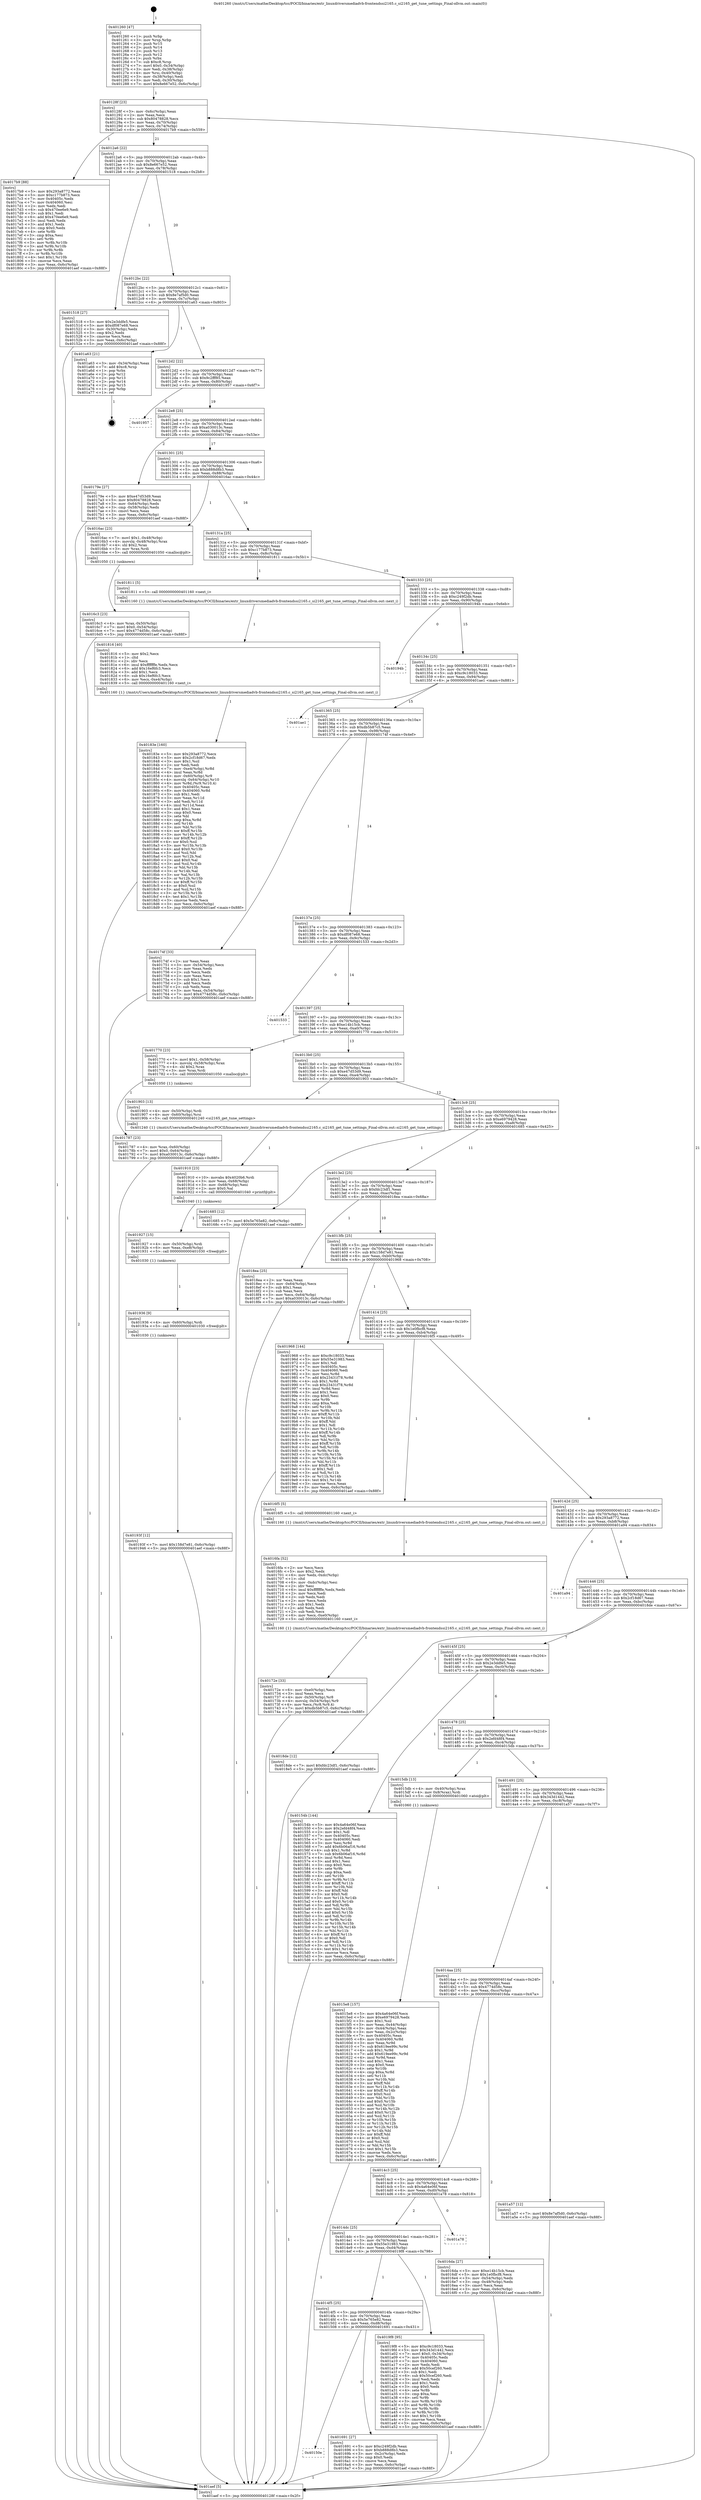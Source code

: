 digraph "0x401260" {
  label = "0x401260 (/mnt/c/Users/mathe/Desktop/tcc/POCII/binaries/extr_linuxdriversmediadvb-frontendssi2165.c_si2165_get_tune_settings_Final-ollvm.out::main(0))"
  labelloc = "t"
  node[shape=record]

  Entry [label="",width=0.3,height=0.3,shape=circle,fillcolor=black,style=filled]
  "0x40128f" [label="{
     0x40128f [23]\l
     | [instrs]\l
     &nbsp;&nbsp;0x40128f \<+3\>: mov -0x6c(%rbp),%eax\l
     &nbsp;&nbsp;0x401292 \<+2\>: mov %eax,%ecx\l
     &nbsp;&nbsp;0x401294 \<+6\>: sub $0x80478828,%ecx\l
     &nbsp;&nbsp;0x40129a \<+3\>: mov %eax,-0x70(%rbp)\l
     &nbsp;&nbsp;0x40129d \<+3\>: mov %ecx,-0x74(%rbp)\l
     &nbsp;&nbsp;0x4012a0 \<+6\>: je 00000000004017b9 \<main+0x559\>\l
  }"]
  "0x4017b9" [label="{
     0x4017b9 [88]\l
     | [instrs]\l
     &nbsp;&nbsp;0x4017b9 \<+5\>: mov $0x293a8772,%eax\l
     &nbsp;&nbsp;0x4017be \<+5\>: mov $0xc177b873,%ecx\l
     &nbsp;&nbsp;0x4017c3 \<+7\>: mov 0x40405c,%edx\l
     &nbsp;&nbsp;0x4017ca \<+7\>: mov 0x404060,%esi\l
     &nbsp;&nbsp;0x4017d1 \<+2\>: mov %edx,%edi\l
     &nbsp;&nbsp;0x4017d3 \<+6\>: sub $0x470ee6e9,%edi\l
     &nbsp;&nbsp;0x4017d9 \<+3\>: sub $0x1,%edi\l
     &nbsp;&nbsp;0x4017dc \<+6\>: add $0x470ee6e9,%edi\l
     &nbsp;&nbsp;0x4017e2 \<+3\>: imul %edi,%edx\l
     &nbsp;&nbsp;0x4017e5 \<+3\>: and $0x1,%edx\l
     &nbsp;&nbsp;0x4017e8 \<+3\>: cmp $0x0,%edx\l
     &nbsp;&nbsp;0x4017eb \<+4\>: sete %r8b\l
     &nbsp;&nbsp;0x4017ef \<+3\>: cmp $0xa,%esi\l
     &nbsp;&nbsp;0x4017f2 \<+4\>: setl %r9b\l
     &nbsp;&nbsp;0x4017f6 \<+3\>: mov %r8b,%r10b\l
     &nbsp;&nbsp;0x4017f9 \<+3\>: and %r9b,%r10b\l
     &nbsp;&nbsp;0x4017fc \<+3\>: xor %r9b,%r8b\l
     &nbsp;&nbsp;0x4017ff \<+3\>: or %r8b,%r10b\l
     &nbsp;&nbsp;0x401802 \<+4\>: test $0x1,%r10b\l
     &nbsp;&nbsp;0x401806 \<+3\>: cmovne %ecx,%eax\l
     &nbsp;&nbsp;0x401809 \<+3\>: mov %eax,-0x6c(%rbp)\l
     &nbsp;&nbsp;0x40180c \<+5\>: jmp 0000000000401aef \<main+0x88f\>\l
  }"]
  "0x4012a6" [label="{
     0x4012a6 [22]\l
     | [instrs]\l
     &nbsp;&nbsp;0x4012a6 \<+5\>: jmp 00000000004012ab \<main+0x4b\>\l
     &nbsp;&nbsp;0x4012ab \<+3\>: mov -0x70(%rbp),%eax\l
     &nbsp;&nbsp;0x4012ae \<+5\>: sub $0x8e667e52,%eax\l
     &nbsp;&nbsp;0x4012b3 \<+3\>: mov %eax,-0x78(%rbp)\l
     &nbsp;&nbsp;0x4012b6 \<+6\>: je 0000000000401518 \<main+0x2b8\>\l
  }"]
  Exit [label="",width=0.3,height=0.3,shape=circle,fillcolor=black,style=filled,peripheries=2]
  "0x401518" [label="{
     0x401518 [27]\l
     | [instrs]\l
     &nbsp;&nbsp;0x401518 \<+5\>: mov $0x2e3ddfe5,%eax\l
     &nbsp;&nbsp;0x40151d \<+5\>: mov $0xdf087e68,%ecx\l
     &nbsp;&nbsp;0x401522 \<+3\>: mov -0x30(%rbp),%edx\l
     &nbsp;&nbsp;0x401525 \<+3\>: cmp $0x2,%edx\l
     &nbsp;&nbsp;0x401528 \<+3\>: cmovne %ecx,%eax\l
     &nbsp;&nbsp;0x40152b \<+3\>: mov %eax,-0x6c(%rbp)\l
     &nbsp;&nbsp;0x40152e \<+5\>: jmp 0000000000401aef \<main+0x88f\>\l
  }"]
  "0x4012bc" [label="{
     0x4012bc [22]\l
     | [instrs]\l
     &nbsp;&nbsp;0x4012bc \<+5\>: jmp 00000000004012c1 \<main+0x61\>\l
     &nbsp;&nbsp;0x4012c1 \<+3\>: mov -0x70(%rbp),%eax\l
     &nbsp;&nbsp;0x4012c4 \<+5\>: sub $0x8e7af5d0,%eax\l
     &nbsp;&nbsp;0x4012c9 \<+3\>: mov %eax,-0x7c(%rbp)\l
     &nbsp;&nbsp;0x4012cc \<+6\>: je 0000000000401a63 \<main+0x803\>\l
  }"]
  "0x401aef" [label="{
     0x401aef [5]\l
     | [instrs]\l
     &nbsp;&nbsp;0x401aef \<+5\>: jmp 000000000040128f \<main+0x2f\>\l
  }"]
  "0x401260" [label="{
     0x401260 [47]\l
     | [instrs]\l
     &nbsp;&nbsp;0x401260 \<+1\>: push %rbp\l
     &nbsp;&nbsp;0x401261 \<+3\>: mov %rsp,%rbp\l
     &nbsp;&nbsp;0x401264 \<+2\>: push %r15\l
     &nbsp;&nbsp;0x401266 \<+2\>: push %r14\l
     &nbsp;&nbsp;0x401268 \<+2\>: push %r13\l
     &nbsp;&nbsp;0x40126a \<+2\>: push %r12\l
     &nbsp;&nbsp;0x40126c \<+1\>: push %rbx\l
     &nbsp;&nbsp;0x40126d \<+7\>: sub $0xc8,%rsp\l
     &nbsp;&nbsp;0x401274 \<+7\>: movl $0x0,-0x34(%rbp)\l
     &nbsp;&nbsp;0x40127b \<+3\>: mov %edi,-0x38(%rbp)\l
     &nbsp;&nbsp;0x40127e \<+4\>: mov %rsi,-0x40(%rbp)\l
     &nbsp;&nbsp;0x401282 \<+3\>: mov -0x38(%rbp),%edi\l
     &nbsp;&nbsp;0x401285 \<+3\>: mov %edi,-0x30(%rbp)\l
     &nbsp;&nbsp;0x401288 \<+7\>: movl $0x8e667e52,-0x6c(%rbp)\l
  }"]
  "0x40193f" [label="{
     0x40193f [12]\l
     | [instrs]\l
     &nbsp;&nbsp;0x40193f \<+7\>: movl $0x158d7e81,-0x6c(%rbp)\l
     &nbsp;&nbsp;0x401946 \<+5\>: jmp 0000000000401aef \<main+0x88f\>\l
  }"]
  "0x401a63" [label="{
     0x401a63 [21]\l
     | [instrs]\l
     &nbsp;&nbsp;0x401a63 \<+3\>: mov -0x34(%rbp),%eax\l
     &nbsp;&nbsp;0x401a66 \<+7\>: add $0xc8,%rsp\l
     &nbsp;&nbsp;0x401a6d \<+1\>: pop %rbx\l
     &nbsp;&nbsp;0x401a6e \<+2\>: pop %r12\l
     &nbsp;&nbsp;0x401a70 \<+2\>: pop %r13\l
     &nbsp;&nbsp;0x401a72 \<+2\>: pop %r14\l
     &nbsp;&nbsp;0x401a74 \<+2\>: pop %r15\l
     &nbsp;&nbsp;0x401a76 \<+1\>: pop %rbp\l
     &nbsp;&nbsp;0x401a77 \<+1\>: ret\l
  }"]
  "0x4012d2" [label="{
     0x4012d2 [22]\l
     | [instrs]\l
     &nbsp;&nbsp;0x4012d2 \<+5\>: jmp 00000000004012d7 \<main+0x77\>\l
     &nbsp;&nbsp;0x4012d7 \<+3\>: mov -0x70(%rbp),%eax\l
     &nbsp;&nbsp;0x4012da \<+5\>: sub $0x9c2fff85,%eax\l
     &nbsp;&nbsp;0x4012df \<+3\>: mov %eax,-0x80(%rbp)\l
     &nbsp;&nbsp;0x4012e2 \<+6\>: je 0000000000401957 \<main+0x6f7\>\l
  }"]
  "0x401936" [label="{
     0x401936 [9]\l
     | [instrs]\l
     &nbsp;&nbsp;0x401936 \<+4\>: mov -0x60(%rbp),%rdi\l
     &nbsp;&nbsp;0x40193a \<+5\>: call 0000000000401030 \<free@plt\>\l
     | [calls]\l
     &nbsp;&nbsp;0x401030 \{1\} (unknown)\l
  }"]
  "0x401957" [label="{
     0x401957\l
  }", style=dashed]
  "0x4012e8" [label="{
     0x4012e8 [25]\l
     | [instrs]\l
     &nbsp;&nbsp;0x4012e8 \<+5\>: jmp 00000000004012ed \<main+0x8d\>\l
     &nbsp;&nbsp;0x4012ed \<+3\>: mov -0x70(%rbp),%eax\l
     &nbsp;&nbsp;0x4012f0 \<+5\>: sub $0xa030013c,%eax\l
     &nbsp;&nbsp;0x4012f5 \<+6\>: mov %eax,-0x84(%rbp)\l
     &nbsp;&nbsp;0x4012fb \<+6\>: je 000000000040179e \<main+0x53e\>\l
  }"]
  "0x401927" [label="{
     0x401927 [15]\l
     | [instrs]\l
     &nbsp;&nbsp;0x401927 \<+4\>: mov -0x50(%rbp),%rdi\l
     &nbsp;&nbsp;0x40192b \<+6\>: mov %eax,-0xe8(%rbp)\l
     &nbsp;&nbsp;0x401931 \<+5\>: call 0000000000401030 \<free@plt\>\l
     | [calls]\l
     &nbsp;&nbsp;0x401030 \{1\} (unknown)\l
  }"]
  "0x40179e" [label="{
     0x40179e [27]\l
     | [instrs]\l
     &nbsp;&nbsp;0x40179e \<+5\>: mov $0xe47d53d9,%eax\l
     &nbsp;&nbsp;0x4017a3 \<+5\>: mov $0x80478828,%ecx\l
     &nbsp;&nbsp;0x4017a8 \<+3\>: mov -0x64(%rbp),%edx\l
     &nbsp;&nbsp;0x4017ab \<+3\>: cmp -0x58(%rbp),%edx\l
     &nbsp;&nbsp;0x4017ae \<+3\>: cmovl %ecx,%eax\l
     &nbsp;&nbsp;0x4017b1 \<+3\>: mov %eax,-0x6c(%rbp)\l
     &nbsp;&nbsp;0x4017b4 \<+5\>: jmp 0000000000401aef \<main+0x88f\>\l
  }"]
  "0x401301" [label="{
     0x401301 [25]\l
     | [instrs]\l
     &nbsp;&nbsp;0x401301 \<+5\>: jmp 0000000000401306 \<main+0xa6\>\l
     &nbsp;&nbsp;0x401306 \<+3\>: mov -0x70(%rbp),%eax\l
     &nbsp;&nbsp;0x401309 \<+5\>: sub $0xb888d8b3,%eax\l
     &nbsp;&nbsp;0x40130e \<+6\>: mov %eax,-0x88(%rbp)\l
     &nbsp;&nbsp;0x401314 \<+6\>: je 00000000004016ac \<main+0x44c\>\l
  }"]
  "0x401910" [label="{
     0x401910 [23]\l
     | [instrs]\l
     &nbsp;&nbsp;0x401910 \<+10\>: movabs $0x4020b6,%rdi\l
     &nbsp;&nbsp;0x40191a \<+3\>: mov %eax,-0x68(%rbp)\l
     &nbsp;&nbsp;0x40191d \<+3\>: mov -0x68(%rbp),%esi\l
     &nbsp;&nbsp;0x401920 \<+2\>: mov $0x0,%al\l
     &nbsp;&nbsp;0x401922 \<+5\>: call 0000000000401040 \<printf@plt\>\l
     | [calls]\l
     &nbsp;&nbsp;0x401040 \{1\} (unknown)\l
  }"]
  "0x4016ac" [label="{
     0x4016ac [23]\l
     | [instrs]\l
     &nbsp;&nbsp;0x4016ac \<+7\>: movl $0x1,-0x48(%rbp)\l
     &nbsp;&nbsp;0x4016b3 \<+4\>: movslq -0x48(%rbp),%rax\l
     &nbsp;&nbsp;0x4016b7 \<+4\>: shl $0x2,%rax\l
     &nbsp;&nbsp;0x4016bb \<+3\>: mov %rax,%rdi\l
     &nbsp;&nbsp;0x4016be \<+5\>: call 0000000000401050 \<malloc@plt\>\l
     | [calls]\l
     &nbsp;&nbsp;0x401050 \{1\} (unknown)\l
  }"]
  "0x40131a" [label="{
     0x40131a [25]\l
     | [instrs]\l
     &nbsp;&nbsp;0x40131a \<+5\>: jmp 000000000040131f \<main+0xbf\>\l
     &nbsp;&nbsp;0x40131f \<+3\>: mov -0x70(%rbp),%eax\l
     &nbsp;&nbsp;0x401322 \<+5\>: sub $0xc177b873,%eax\l
     &nbsp;&nbsp;0x401327 \<+6\>: mov %eax,-0x8c(%rbp)\l
     &nbsp;&nbsp;0x40132d \<+6\>: je 0000000000401811 \<main+0x5b1\>\l
  }"]
  "0x40183e" [label="{
     0x40183e [160]\l
     | [instrs]\l
     &nbsp;&nbsp;0x40183e \<+5\>: mov $0x293a8772,%ecx\l
     &nbsp;&nbsp;0x401843 \<+5\>: mov $0x2cf18d67,%edx\l
     &nbsp;&nbsp;0x401848 \<+3\>: mov $0x1,%sil\l
     &nbsp;&nbsp;0x40184b \<+2\>: xor %edi,%edi\l
     &nbsp;&nbsp;0x40184d \<+7\>: mov -0xe4(%rbp),%r8d\l
     &nbsp;&nbsp;0x401854 \<+4\>: imul %eax,%r8d\l
     &nbsp;&nbsp;0x401858 \<+4\>: mov -0x60(%rbp),%r9\l
     &nbsp;&nbsp;0x40185c \<+4\>: movslq -0x64(%rbp),%r10\l
     &nbsp;&nbsp;0x401860 \<+4\>: mov %r8d,(%r9,%r10,4)\l
     &nbsp;&nbsp;0x401864 \<+7\>: mov 0x40405c,%eax\l
     &nbsp;&nbsp;0x40186b \<+8\>: mov 0x404060,%r8d\l
     &nbsp;&nbsp;0x401873 \<+3\>: sub $0x1,%edi\l
     &nbsp;&nbsp;0x401876 \<+3\>: mov %eax,%r11d\l
     &nbsp;&nbsp;0x401879 \<+3\>: add %edi,%r11d\l
     &nbsp;&nbsp;0x40187c \<+4\>: imul %r11d,%eax\l
     &nbsp;&nbsp;0x401880 \<+3\>: and $0x1,%eax\l
     &nbsp;&nbsp;0x401883 \<+3\>: cmp $0x0,%eax\l
     &nbsp;&nbsp;0x401886 \<+3\>: sete %bl\l
     &nbsp;&nbsp;0x401889 \<+4\>: cmp $0xa,%r8d\l
     &nbsp;&nbsp;0x40188d \<+4\>: setl %r14b\l
     &nbsp;&nbsp;0x401891 \<+3\>: mov %bl,%r15b\l
     &nbsp;&nbsp;0x401894 \<+4\>: xor $0xff,%r15b\l
     &nbsp;&nbsp;0x401898 \<+3\>: mov %r14b,%r12b\l
     &nbsp;&nbsp;0x40189b \<+4\>: xor $0xff,%r12b\l
     &nbsp;&nbsp;0x40189f \<+4\>: xor $0x0,%sil\l
     &nbsp;&nbsp;0x4018a3 \<+3\>: mov %r15b,%r13b\l
     &nbsp;&nbsp;0x4018a6 \<+4\>: and $0x0,%r13b\l
     &nbsp;&nbsp;0x4018aa \<+3\>: and %sil,%bl\l
     &nbsp;&nbsp;0x4018ad \<+3\>: mov %r12b,%al\l
     &nbsp;&nbsp;0x4018b0 \<+2\>: and $0x0,%al\l
     &nbsp;&nbsp;0x4018b2 \<+3\>: and %sil,%r14b\l
     &nbsp;&nbsp;0x4018b5 \<+3\>: or %bl,%r13b\l
     &nbsp;&nbsp;0x4018b8 \<+3\>: or %r14b,%al\l
     &nbsp;&nbsp;0x4018bb \<+3\>: xor %al,%r13b\l
     &nbsp;&nbsp;0x4018be \<+3\>: or %r12b,%r15b\l
     &nbsp;&nbsp;0x4018c1 \<+4\>: xor $0xff,%r15b\l
     &nbsp;&nbsp;0x4018c5 \<+4\>: or $0x0,%sil\l
     &nbsp;&nbsp;0x4018c9 \<+3\>: and %sil,%r15b\l
     &nbsp;&nbsp;0x4018cc \<+3\>: or %r15b,%r13b\l
     &nbsp;&nbsp;0x4018cf \<+4\>: test $0x1,%r13b\l
     &nbsp;&nbsp;0x4018d3 \<+3\>: cmovne %edx,%ecx\l
     &nbsp;&nbsp;0x4018d6 \<+3\>: mov %ecx,-0x6c(%rbp)\l
     &nbsp;&nbsp;0x4018d9 \<+5\>: jmp 0000000000401aef \<main+0x88f\>\l
  }"]
  "0x401811" [label="{
     0x401811 [5]\l
     | [instrs]\l
     &nbsp;&nbsp;0x401811 \<+5\>: call 0000000000401160 \<next_i\>\l
     | [calls]\l
     &nbsp;&nbsp;0x401160 \{1\} (/mnt/c/Users/mathe/Desktop/tcc/POCII/binaries/extr_linuxdriversmediadvb-frontendssi2165.c_si2165_get_tune_settings_Final-ollvm.out::next_i)\l
  }"]
  "0x401333" [label="{
     0x401333 [25]\l
     | [instrs]\l
     &nbsp;&nbsp;0x401333 \<+5\>: jmp 0000000000401338 \<main+0xd8\>\l
     &nbsp;&nbsp;0x401338 \<+3\>: mov -0x70(%rbp),%eax\l
     &nbsp;&nbsp;0x40133b \<+5\>: sub $0xc249f2db,%eax\l
     &nbsp;&nbsp;0x401340 \<+6\>: mov %eax,-0x90(%rbp)\l
     &nbsp;&nbsp;0x401346 \<+6\>: je 000000000040194b \<main+0x6eb\>\l
  }"]
  "0x401816" [label="{
     0x401816 [40]\l
     | [instrs]\l
     &nbsp;&nbsp;0x401816 \<+5\>: mov $0x2,%ecx\l
     &nbsp;&nbsp;0x40181b \<+1\>: cltd\l
     &nbsp;&nbsp;0x40181c \<+2\>: idiv %ecx\l
     &nbsp;&nbsp;0x40181e \<+6\>: imul $0xfffffffe,%edx,%ecx\l
     &nbsp;&nbsp;0x401824 \<+6\>: add $0x16ef6fc3,%ecx\l
     &nbsp;&nbsp;0x40182a \<+3\>: add $0x1,%ecx\l
     &nbsp;&nbsp;0x40182d \<+6\>: sub $0x16ef6fc3,%ecx\l
     &nbsp;&nbsp;0x401833 \<+6\>: mov %ecx,-0xe4(%rbp)\l
     &nbsp;&nbsp;0x401839 \<+5\>: call 0000000000401160 \<next_i\>\l
     | [calls]\l
     &nbsp;&nbsp;0x401160 \{1\} (/mnt/c/Users/mathe/Desktop/tcc/POCII/binaries/extr_linuxdriversmediadvb-frontendssi2165.c_si2165_get_tune_settings_Final-ollvm.out::next_i)\l
  }"]
  "0x40194b" [label="{
     0x40194b\l
  }", style=dashed]
  "0x40134c" [label="{
     0x40134c [25]\l
     | [instrs]\l
     &nbsp;&nbsp;0x40134c \<+5\>: jmp 0000000000401351 \<main+0xf1\>\l
     &nbsp;&nbsp;0x401351 \<+3\>: mov -0x70(%rbp),%eax\l
     &nbsp;&nbsp;0x401354 \<+5\>: sub $0xc9c18033,%eax\l
     &nbsp;&nbsp;0x401359 \<+6\>: mov %eax,-0x94(%rbp)\l
     &nbsp;&nbsp;0x40135f \<+6\>: je 0000000000401ae1 \<main+0x881\>\l
  }"]
  "0x401787" [label="{
     0x401787 [23]\l
     | [instrs]\l
     &nbsp;&nbsp;0x401787 \<+4\>: mov %rax,-0x60(%rbp)\l
     &nbsp;&nbsp;0x40178b \<+7\>: movl $0x0,-0x64(%rbp)\l
     &nbsp;&nbsp;0x401792 \<+7\>: movl $0xa030013c,-0x6c(%rbp)\l
     &nbsp;&nbsp;0x401799 \<+5\>: jmp 0000000000401aef \<main+0x88f\>\l
  }"]
  "0x401ae1" [label="{
     0x401ae1\l
  }", style=dashed]
  "0x401365" [label="{
     0x401365 [25]\l
     | [instrs]\l
     &nbsp;&nbsp;0x401365 \<+5\>: jmp 000000000040136a \<main+0x10a\>\l
     &nbsp;&nbsp;0x40136a \<+3\>: mov -0x70(%rbp),%eax\l
     &nbsp;&nbsp;0x40136d \<+5\>: sub $0xdb5b87c5,%eax\l
     &nbsp;&nbsp;0x401372 \<+6\>: mov %eax,-0x98(%rbp)\l
     &nbsp;&nbsp;0x401378 \<+6\>: je 000000000040174f \<main+0x4ef\>\l
  }"]
  "0x40172e" [label="{
     0x40172e [33]\l
     | [instrs]\l
     &nbsp;&nbsp;0x40172e \<+6\>: mov -0xe0(%rbp),%ecx\l
     &nbsp;&nbsp;0x401734 \<+3\>: imul %eax,%ecx\l
     &nbsp;&nbsp;0x401737 \<+4\>: mov -0x50(%rbp),%r8\l
     &nbsp;&nbsp;0x40173b \<+4\>: movslq -0x54(%rbp),%r9\l
     &nbsp;&nbsp;0x40173f \<+4\>: mov %ecx,(%r8,%r9,4)\l
     &nbsp;&nbsp;0x401743 \<+7\>: movl $0xdb5b87c5,-0x6c(%rbp)\l
     &nbsp;&nbsp;0x40174a \<+5\>: jmp 0000000000401aef \<main+0x88f\>\l
  }"]
  "0x40174f" [label="{
     0x40174f [33]\l
     | [instrs]\l
     &nbsp;&nbsp;0x40174f \<+2\>: xor %eax,%eax\l
     &nbsp;&nbsp;0x401751 \<+3\>: mov -0x54(%rbp),%ecx\l
     &nbsp;&nbsp;0x401754 \<+2\>: mov %eax,%edx\l
     &nbsp;&nbsp;0x401756 \<+2\>: sub %ecx,%edx\l
     &nbsp;&nbsp;0x401758 \<+2\>: mov %eax,%ecx\l
     &nbsp;&nbsp;0x40175a \<+3\>: sub $0x1,%ecx\l
     &nbsp;&nbsp;0x40175d \<+2\>: add %ecx,%edx\l
     &nbsp;&nbsp;0x40175f \<+2\>: sub %edx,%eax\l
     &nbsp;&nbsp;0x401761 \<+3\>: mov %eax,-0x54(%rbp)\l
     &nbsp;&nbsp;0x401764 \<+7\>: movl $0x4774d58c,-0x6c(%rbp)\l
     &nbsp;&nbsp;0x40176b \<+5\>: jmp 0000000000401aef \<main+0x88f\>\l
  }"]
  "0x40137e" [label="{
     0x40137e [25]\l
     | [instrs]\l
     &nbsp;&nbsp;0x40137e \<+5\>: jmp 0000000000401383 \<main+0x123\>\l
     &nbsp;&nbsp;0x401383 \<+3\>: mov -0x70(%rbp),%eax\l
     &nbsp;&nbsp;0x401386 \<+5\>: sub $0xdf087e68,%eax\l
     &nbsp;&nbsp;0x40138b \<+6\>: mov %eax,-0x9c(%rbp)\l
     &nbsp;&nbsp;0x401391 \<+6\>: je 0000000000401533 \<main+0x2d3\>\l
  }"]
  "0x4016fa" [label="{
     0x4016fa [52]\l
     | [instrs]\l
     &nbsp;&nbsp;0x4016fa \<+2\>: xor %ecx,%ecx\l
     &nbsp;&nbsp;0x4016fc \<+5\>: mov $0x2,%edx\l
     &nbsp;&nbsp;0x401701 \<+6\>: mov %edx,-0xdc(%rbp)\l
     &nbsp;&nbsp;0x401707 \<+1\>: cltd\l
     &nbsp;&nbsp;0x401708 \<+6\>: mov -0xdc(%rbp),%esi\l
     &nbsp;&nbsp;0x40170e \<+2\>: idiv %esi\l
     &nbsp;&nbsp;0x401710 \<+6\>: imul $0xfffffffe,%edx,%edx\l
     &nbsp;&nbsp;0x401716 \<+2\>: mov %ecx,%edi\l
     &nbsp;&nbsp;0x401718 \<+2\>: sub %edx,%edi\l
     &nbsp;&nbsp;0x40171a \<+2\>: mov %ecx,%edx\l
     &nbsp;&nbsp;0x40171c \<+3\>: sub $0x1,%edx\l
     &nbsp;&nbsp;0x40171f \<+2\>: add %edx,%edi\l
     &nbsp;&nbsp;0x401721 \<+2\>: sub %edi,%ecx\l
     &nbsp;&nbsp;0x401723 \<+6\>: mov %ecx,-0xe0(%rbp)\l
     &nbsp;&nbsp;0x401729 \<+5\>: call 0000000000401160 \<next_i\>\l
     | [calls]\l
     &nbsp;&nbsp;0x401160 \{1\} (/mnt/c/Users/mathe/Desktop/tcc/POCII/binaries/extr_linuxdriversmediadvb-frontendssi2165.c_si2165_get_tune_settings_Final-ollvm.out::next_i)\l
  }"]
  "0x401533" [label="{
     0x401533\l
  }", style=dashed]
  "0x401397" [label="{
     0x401397 [25]\l
     | [instrs]\l
     &nbsp;&nbsp;0x401397 \<+5\>: jmp 000000000040139c \<main+0x13c\>\l
     &nbsp;&nbsp;0x40139c \<+3\>: mov -0x70(%rbp),%eax\l
     &nbsp;&nbsp;0x40139f \<+5\>: sub $0xe14b15cb,%eax\l
     &nbsp;&nbsp;0x4013a4 \<+6\>: mov %eax,-0xa0(%rbp)\l
     &nbsp;&nbsp;0x4013aa \<+6\>: je 0000000000401770 \<main+0x510\>\l
  }"]
  "0x4016c3" [label="{
     0x4016c3 [23]\l
     | [instrs]\l
     &nbsp;&nbsp;0x4016c3 \<+4\>: mov %rax,-0x50(%rbp)\l
     &nbsp;&nbsp;0x4016c7 \<+7\>: movl $0x0,-0x54(%rbp)\l
     &nbsp;&nbsp;0x4016ce \<+7\>: movl $0x4774d58c,-0x6c(%rbp)\l
     &nbsp;&nbsp;0x4016d5 \<+5\>: jmp 0000000000401aef \<main+0x88f\>\l
  }"]
  "0x401770" [label="{
     0x401770 [23]\l
     | [instrs]\l
     &nbsp;&nbsp;0x401770 \<+7\>: movl $0x1,-0x58(%rbp)\l
     &nbsp;&nbsp;0x401777 \<+4\>: movslq -0x58(%rbp),%rax\l
     &nbsp;&nbsp;0x40177b \<+4\>: shl $0x2,%rax\l
     &nbsp;&nbsp;0x40177f \<+3\>: mov %rax,%rdi\l
     &nbsp;&nbsp;0x401782 \<+5\>: call 0000000000401050 \<malloc@plt\>\l
     | [calls]\l
     &nbsp;&nbsp;0x401050 \{1\} (unknown)\l
  }"]
  "0x4013b0" [label="{
     0x4013b0 [25]\l
     | [instrs]\l
     &nbsp;&nbsp;0x4013b0 \<+5\>: jmp 00000000004013b5 \<main+0x155\>\l
     &nbsp;&nbsp;0x4013b5 \<+3\>: mov -0x70(%rbp),%eax\l
     &nbsp;&nbsp;0x4013b8 \<+5\>: sub $0xe47d53d9,%eax\l
     &nbsp;&nbsp;0x4013bd \<+6\>: mov %eax,-0xa4(%rbp)\l
     &nbsp;&nbsp;0x4013c3 \<+6\>: je 0000000000401903 \<main+0x6a3\>\l
  }"]
  "0x40150e" [label="{
     0x40150e\l
  }", style=dashed]
  "0x401903" [label="{
     0x401903 [13]\l
     | [instrs]\l
     &nbsp;&nbsp;0x401903 \<+4\>: mov -0x50(%rbp),%rdi\l
     &nbsp;&nbsp;0x401907 \<+4\>: mov -0x60(%rbp),%rsi\l
     &nbsp;&nbsp;0x40190b \<+5\>: call 0000000000401240 \<si2165_get_tune_settings\>\l
     | [calls]\l
     &nbsp;&nbsp;0x401240 \{1\} (/mnt/c/Users/mathe/Desktop/tcc/POCII/binaries/extr_linuxdriversmediadvb-frontendssi2165.c_si2165_get_tune_settings_Final-ollvm.out::si2165_get_tune_settings)\l
  }"]
  "0x4013c9" [label="{
     0x4013c9 [25]\l
     | [instrs]\l
     &nbsp;&nbsp;0x4013c9 \<+5\>: jmp 00000000004013ce \<main+0x16e\>\l
     &nbsp;&nbsp;0x4013ce \<+3\>: mov -0x70(%rbp),%eax\l
     &nbsp;&nbsp;0x4013d1 \<+5\>: sub $0xe6979428,%eax\l
     &nbsp;&nbsp;0x4013d6 \<+6\>: mov %eax,-0xa8(%rbp)\l
     &nbsp;&nbsp;0x4013dc \<+6\>: je 0000000000401685 \<main+0x425\>\l
  }"]
  "0x401691" [label="{
     0x401691 [27]\l
     | [instrs]\l
     &nbsp;&nbsp;0x401691 \<+5\>: mov $0xc249f2db,%eax\l
     &nbsp;&nbsp;0x401696 \<+5\>: mov $0xb888d8b3,%ecx\l
     &nbsp;&nbsp;0x40169b \<+3\>: mov -0x2c(%rbp),%edx\l
     &nbsp;&nbsp;0x40169e \<+3\>: cmp $0x0,%edx\l
     &nbsp;&nbsp;0x4016a1 \<+3\>: cmove %ecx,%eax\l
     &nbsp;&nbsp;0x4016a4 \<+3\>: mov %eax,-0x6c(%rbp)\l
     &nbsp;&nbsp;0x4016a7 \<+5\>: jmp 0000000000401aef \<main+0x88f\>\l
  }"]
  "0x401685" [label="{
     0x401685 [12]\l
     | [instrs]\l
     &nbsp;&nbsp;0x401685 \<+7\>: movl $0x5e765e82,-0x6c(%rbp)\l
     &nbsp;&nbsp;0x40168c \<+5\>: jmp 0000000000401aef \<main+0x88f\>\l
  }"]
  "0x4013e2" [label="{
     0x4013e2 [25]\l
     | [instrs]\l
     &nbsp;&nbsp;0x4013e2 \<+5\>: jmp 00000000004013e7 \<main+0x187\>\l
     &nbsp;&nbsp;0x4013e7 \<+3\>: mov -0x70(%rbp),%eax\l
     &nbsp;&nbsp;0x4013ea \<+5\>: sub $0xfdc23df1,%eax\l
     &nbsp;&nbsp;0x4013ef \<+6\>: mov %eax,-0xac(%rbp)\l
     &nbsp;&nbsp;0x4013f5 \<+6\>: je 00000000004018ea \<main+0x68a\>\l
  }"]
  "0x4014f5" [label="{
     0x4014f5 [25]\l
     | [instrs]\l
     &nbsp;&nbsp;0x4014f5 \<+5\>: jmp 00000000004014fa \<main+0x29a\>\l
     &nbsp;&nbsp;0x4014fa \<+3\>: mov -0x70(%rbp),%eax\l
     &nbsp;&nbsp;0x4014fd \<+5\>: sub $0x5e765e82,%eax\l
     &nbsp;&nbsp;0x401502 \<+6\>: mov %eax,-0xd8(%rbp)\l
     &nbsp;&nbsp;0x401508 \<+6\>: je 0000000000401691 \<main+0x431\>\l
  }"]
  "0x4018ea" [label="{
     0x4018ea [25]\l
     | [instrs]\l
     &nbsp;&nbsp;0x4018ea \<+2\>: xor %eax,%eax\l
     &nbsp;&nbsp;0x4018ec \<+3\>: mov -0x64(%rbp),%ecx\l
     &nbsp;&nbsp;0x4018ef \<+3\>: sub $0x1,%eax\l
     &nbsp;&nbsp;0x4018f2 \<+2\>: sub %eax,%ecx\l
     &nbsp;&nbsp;0x4018f4 \<+3\>: mov %ecx,-0x64(%rbp)\l
     &nbsp;&nbsp;0x4018f7 \<+7\>: movl $0xa030013c,-0x6c(%rbp)\l
     &nbsp;&nbsp;0x4018fe \<+5\>: jmp 0000000000401aef \<main+0x88f\>\l
  }"]
  "0x4013fb" [label="{
     0x4013fb [25]\l
     | [instrs]\l
     &nbsp;&nbsp;0x4013fb \<+5\>: jmp 0000000000401400 \<main+0x1a0\>\l
     &nbsp;&nbsp;0x401400 \<+3\>: mov -0x70(%rbp),%eax\l
     &nbsp;&nbsp;0x401403 \<+5\>: sub $0x158d7e81,%eax\l
     &nbsp;&nbsp;0x401408 \<+6\>: mov %eax,-0xb0(%rbp)\l
     &nbsp;&nbsp;0x40140e \<+6\>: je 0000000000401968 \<main+0x708\>\l
  }"]
  "0x4019f8" [label="{
     0x4019f8 [95]\l
     | [instrs]\l
     &nbsp;&nbsp;0x4019f8 \<+5\>: mov $0xc9c18033,%eax\l
     &nbsp;&nbsp;0x4019fd \<+5\>: mov $0x343d1442,%ecx\l
     &nbsp;&nbsp;0x401a02 \<+7\>: movl $0x0,-0x34(%rbp)\l
     &nbsp;&nbsp;0x401a09 \<+7\>: mov 0x40405c,%edx\l
     &nbsp;&nbsp;0x401a10 \<+7\>: mov 0x404060,%esi\l
     &nbsp;&nbsp;0x401a17 \<+2\>: mov %edx,%edi\l
     &nbsp;&nbsp;0x401a19 \<+6\>: add $0x50cef260,%edi\l
     &nbsp;&nbsp;0x401a1f \<+3\>: sub $0x1,%edi\l
     &nbsp;&nbsp;0x401a22 \<+6\>: sub $0x50cef260,%edi\l
     &nbsp;&nbsp;0x401a28 \<+3\>: imul %edi,%edx\l
     &nbsp;&nbsp;0x401a2b \<+3\>: and $0x1,%edx\l
     &nbsp;&nbsp;0x401a2e \<+3\>: cmp $0x0,%edx\l
     &nbsp;&nbsp;0x401a31 \<+4\>: sete %r8b\l
     &nbsp;&nbsp;0x401a35 \<+3\>: cmp $0xa,%esi\l
     &nbsp;&nbsp;0x401a38 \<+4\>: setl %r9b\l
     &nbsp;&nbsp;0x401a3c \<+3\>: mov %r8b,%r10b\l
     &nbsp;&nbsp;0x401a3f \<+3\>: and %r9b,%r10b\l
     &nbsp;&nbsp;0x401a42 \<+3\>: xor %r9b,%r8b\l
     &nbsp;&nbsp;0x401a45 \<+3\>: or %r8b,%r10b\l
     &nbsp;&nbsp;0x401a48 \<+4\>: test $0x1,%r10b\l
     &nbsp;&nbsp;0x401a4c \<+3\>: cmovne %ecx,%eax\l
     &nbsp;&nbsp;0x401a4f \<+3\>: mov %eax,-0x6c(%rbp)\l
     &nbsp;&nbsp;0x401a52 \<+5\>: jmp 0000000000401aef \<main+0x88f\>\l
  }"]
  "0x401968" [label="{
     0x401968 [144]\l
     | [instrs]\l
     &nbsp;&nbsp;0x401968 \<+5\>: mov $0xc9c18033,%eax\l
     &nbsp;&nbsp;0x40196d \<+5\>: mov $0x55e31983,%ecx\l
     &nbsp;&nbsp;0x401972 \<+2\>: mov $0x1,%dl\l
     &nbsp;&nbsp;0x401974 \<+7\>: mov 0x40405c,%esi\l
     &nbsp;&nbsp;0x40197b \<+7\>: mov 0x404060,%edi\l
     &nbsp;&nbsp;0x401982 \<+3\>: mov %esi,%r8d\l
     &nbsp;&nbsp;0x401985 \<+7\>: add $0x23431f78,%r8d\l
     &nbsp;&nbsp;0x40198c \<+4\>: sub $0x1,%r8d\l
     &nbsp;&nbsp;0x401990 \<+7\>: sub $0x23431f78,%r8d\l
     &nbsp;&nbsp;0x401997 \<+4\>: imul %r8d,%esi\l
     &nbsp;&nbsp;0x40199b \<+3\>: and $0x1,%esi\l
     &nbsp;&nbsp;0x40199e \<+3\>: cmp $0x0,%esi\l
     &nbsp;&nbsp;0x4019a1 \<+4\>: sete %r9b\l
     &nbsp;&nbsp;0x4019a5 \<+3\>: cmp $0xa,%edi\l
     &nbsp;&nbsp;0x4019a8 \<+4\>: setl %r10b\l
     &nbsp;&nbsp;0x4019ac \<+3\>: mov %r9b,%r11b\l
     &nbsp;&nbsp;0x4019af \<+4\>: xor $0xff,%r11b\l
     &nbsp;&nbsp;0x4019b3 \<+3\>: mov %r10b,%bl\l
     &nbsp;&nbsp;0x4019b6 \<+3\>: xor $0xff,%bl\l
     &nbsp;&nbsp;0x4019b9 \<+3\>: xor $0x1,%dl\l
     &nbsp;&nbsp;0x4019bc \<+3\>: mov %r11b,%r14b\l
     &nbsp;&nbsp;0x4019bf \<+4\>: and $0xff,%r14b\l
     &nbsp;&nbsp;0x4019c3 \<+3\>: and %dl,%r9b\l
     &nbsp;&nbsp;0x4019c6 \<+3\>: mov %bl,%r15b\l
     &nbsp;&nbsp;0x4019c9 \<+4\>: and $0xff,%r15b\l
     &nbsp;&nbsp;0x4019cd \<+3\>: and %dl,%r10b\l
     &nbsp;&nbsp;0x4019d0 \<+3\>: or %r9b,%r14b\l
     &nbsp;&nbsp;0x4019d3 \<+3\>: or %r10b,%r15b\l
     &nbsp;&nbsp;0x4019d6 \<+3\>: xor %r15b,%r14b\l
     &nbsp;&nbsp;0x4019d9 \<+3\>: or %bl,%r11b\l
     &nbsp;&nbsp;0x4019dc \<+4\>: xor $0xff,%r11b\l
     &nbsp;&nbsp;0x4019e0 \<+3\>: or $0x1,%dl\l
     &nbsp;&nbsp;0x4019e3 \<+3\>: and %dl,%r11b\l
     &nbsp;&nbsp;0x4019e6 \<+3\>: or %r11b,%r14b\l
     &nbsp;&nbsp;0x4019e9 \<+4\>: test $0x1,%r14b\l
     &nbsp;&nbsp;0x4019ed \<+3\>: cmovne %ecx,%eax\l
     &nbsp;&nbsp;0x4019f0 \<+3\>: mov %eax,-0x6c(%rbp)\l
     &nbsp;&nbsp;0x4019f3 \<+5\>: jmp 0000000000401aef \<main+0x88f\>\l
  }"]
  "0x401414" [label="{
     0x401414 [25]\l
     | [instrs]\l
     &nbsp;&nbsp;0x401414 \<+5\>: jmp 0000000000401419 \<main+0x1b9\>\l
     &nbsp;&nbsp;0x401419 \<+3\>: mov -0x70(%rbp),%eax\l
     &nbsp;&nbsp;0x40141c \<+5\>: sub $0x1e0fbcf8,%eax\l
     &nbsp;&nbsp;0x401421 \<+6\>: mov %eax,-0xb4(%rbp)\l
     &nbsp;&nbsp;0x401427 \<+6\>: je 00000000004016f5 \<main+0x495\>\l
  }"]
  "0x4014dc" [label="{
     0x4014dc [25]\l
     | [instrs]\l
     &nbsp;&nbsp;0x4014dc \<+5\>: jmp 00000000004014e1 \<main+0x281\>\l
     &nbsp;&nbsp;0x4014e1 \<+3\>: mov -0x70(%rbp),%eax\l
     &nbsp;&nbsp;0x4014e4 \<+5\>: sub $0x55e31983,%eax\l
     &nbsp;&nbsp;0x4014e9 \<+6\>: mov %eax,-0xd4(%rbp)\l
     &nbsp;&nbsp;0x4014ef \<+6\>: je 00000000004019f8 \<main+0x798\>\l
  }"]
  "0x4016f5" [label="{
     0x4016f5 [5]\l
     | [instrs]\l
     &nbsp;&nbsp;0x4016f5 \<+5\>: call 0000000000401160 \<next_i\>\l
     | [calls]\l
     &nbsp;&nbsp;0x401160 \{1\} (/mnt/c/Users/mathe/Desktop/tcc/POCII/binaries/extr_linuxdriversmediadvb-frontendssi2165.c_si2165_get_tune_settings_Final-ollvm.out::next_i)\l
  }"]
  "0x40142d" [label="{
     0x40142d [25]\l
     | [instrs]\l
     &nbsp;&nbsp;0x40142d \<+5\>: jmp 0000000000401432 \<main+0x1d2\>\l
     &nbsp;&nbsp;0x401432 \<+3\>: mov -0x70(%rbp),%eax\l
     &nbsp;&nbsp;0x401435 \<+5\>: sub $0x293a8772,%eax\l
     &nbsp;&nbsp;0x40143a \<+6\>: mov %eax,-0xb8(%rbp)\l
     &nbsp;&nbsp;0x401440 \<+6\>: je 0000000000401a94 \<main+0x834\>\l
  }"]
  "0x401a78" [label="{
     0x401a78\l
  }", style=dashed]
  "0x401a94" [label="{
     0x401a94\l
  }", style=dashed]
  "0x401446" [label="{
     0x401446 [25]\l
     | [instrs]\l
     &nbsp;&nbsp;0x401446 \<+5\>: jmp 000000000040144b \<main+0x1eb\>\l
     &nbsp;&nbsp;0x40144b \<+3\>: mov -0x70(%rbp),%eax\l
     &nbsp;&nbsp;0x40144e \<+5\>: sub $0x2cf18d67,%eax\l
     &nbsp;&nbsp;0x401453 \<+6\>: mov %eax,-0xbc(%rbp)\l
     &nbsp;&nbsp;0x401459 \<+6\>: je 00000000004018de \<main+0x67e\>\l
  }"]
  "0x4014c3" [label="{
     0x4014c3 [25]\l
     | [instrs]\l
     &nbsp;&nbsp;0x4014c3 \<+5\>: jmp 00000000004014c8 \<main+0x268\>\l
     &nbsp;&nbsp;0x4014c8 \<+3\>: mov -0x70(%rbp),%eax\l
     &nbsp;&nbsp;0x4014cb \<+5\>: sub $0x4a64e06f,%eax\l
     &nbsp;&nbsp;0x4014d0 \<+6\>: mov %eax,-0xd0(%rbp)\l
     &nbsp;&nbsp;0x4014d6 \<+6\>: je 0000000000401a78 \<main+0x818\>\l
  }"]
  "0x4018de" [label="{
     0x4018de [12]\l
     | [instrs]\l
     &nbsp;&nbsp;0x4018de \<+7\>: movl $0xfdc23df1,-0x6c(%rbp)\l
     &nbsp;&nbsp;0x4018e5 \<+5\>: jmp 0000000000401aef \<main+0x88f\>\l
  }"]
  "0x40145f" [label="{
     0x40145f [25]\l
     | [instrs]\l
     &nbsp;&nbsp;0x40145f \<+5\>: jmp 0000000000401464 \<main+0x204\>\l
     &nbsp;&nbsp;0x401464 \<+3\>: mov -0x70(%rbp),%eax\l
     &nbsp;&nbsp;0x401467 \<+5\>: sub $0x2e3ddfe5,%eax\l
     &nbsp;&nbsp;0x40146c \<+6\>: mov %eax,-0xc0(%rbp)\l
     &nbsp;&nbsp;0x401472 \<+6\>: je 000000000040154b \<main+0x2eb\>\l
  }"]
  "0x4016da" [label="{
     0x4016da [27]\l
     | [instrs]\l
     &nbsp;&nbsp;0x4016da \<+5\>: mov $0xe14b15cb,%eax\l
     &nbsp;&nbsp;0x4016df \<+5\>: mov $0x1e0fbcf8,%ecx\l
     &nbsp;&nbsp;0x4016e4 \<+3\>: mov -0x54(%rbp),%edx\l
     &nbsp;&nbsp;0x4016e7 \<+3\>: cmp -0x48(%rbp),%edx\l
     &nbsp;&nbsp;0x4016ea \<+3\>: cmovl %ecx,%eax\l
     &nbsp;&nbsp;0x4016ed \<+3\>: mov %eax,-0x6c(%rbp)\l
     &nbsp;&nbsp;0x4016f0 \<+5\>: jmp 0000000000401aef \<main+0x88f\>\l
  }"]
  "0x40154b" [label="{
     0x40154b [144]\l
     | [instrs]\l
     &nbsp;&nbsp;0x40154b \<+5\>: mov $0x4a64e06f,%eax\l
     &nbsp;&nbsp;0x401550 \<+5\>: mov $0x2efd48f4,%ecx\l
     &nbsp;&nbsp;0x401555 \<+2\>: mov $0x1,%dl\l
     &nbsp;&nbsp;0x401557 \<+7\>: mov 0x40405c,%esi\l
     &nbsp;&nbsp;0x40155e \<+7\>: mov 0x404060,%edi\l
     &nbsp;&nbsp;0x401565 \<+3\>: mov %esi,%r8d\l
     &nbsp;&nbsp;0x401568 \<+7\>: add $0x6b06af16,%r8d\l
     &nbsp;&nbsp;0x40156f \<+4\>: sub $0x1,%r8d\l
     &nbsp;&nbsp;0x401573 \<+7\>: sub $0x6b06af16,%r8d\l
     &nbsp;&nbsp;0x40157a \<+4\>: imul %r8d,%esi\l
     &nbsp;&nbsp;0x40157e \<+3\>: and $0x1,%esi\l
     &nbsp;&nbsp;0x401581 \<+3\>: cmp $0x0,%esi\l
     &nbsp;&nbsp;0x401584 \<+4\>: sete %r9b\l
     &nbsp;&nbsp;0x401588 \<+3\>: cmp $0xa,%edi\l
     &nbsp;&nbsp;0x40158b \<+4\>: setl %r10b\l
     &nbsp;&nbsp;0x40158f \<+3\>: mov %r9b,%r11b\l
     &nbsp;&nbsp;0x401592 \<+4\>: xor $0xff,%r11b\l
     &nbsp;&nbsp;0x401596 \<+3\>: mov %r10b,%bl\l
     &nbsp;&nbsp;0x401599 \<+3\>: xor $0xff,%bl\l
     &nbsp;&nbsp;0x40159c \<+3\>: xor $0x0,%dl\l
     &nbsp;&nbsp;0x40159f \<+3\>: mov %r11b,%r14b\l
     &nbsp;&nbsp;0x4015a2 \<+4\>: and $0x0,%r14b\l
     &nbsp;&nbsp;0x4015a6 \<+3\>: and %dl,%r9b\l
     &nbsp;&nbsp;0x4015a9 \<+3\>: mov %bl,%r15b\l
     &nbsp;&nbsp;0x4015ac \<+4\>: and $0x0,%r15b\l
     &nbsp;&nbsp;0x4015b0 \<+3\>: and %dl,%r10b\l
     &nbsp;&nbsp;0x4015b3 \<+3\>: or %r9b,%r14b\l
     &nbsp;&nbsp;0x4015b6 \<+3\>: or %r10b,%r15b\l
     &nbsp;&nbsp;0x4015b9 \<+3\>: xor %r15b,%r14b\l
     &nbsp;&nbsp;0x4015bc \<+3\>: or %bl,%r11b\l
     &nbsp;&nbsp;0x4015bf \<+4\>: xor $0xff,%r11b\l
     &nbsp;&nbsp;0x4015c3 \<+3\>: or $0x0,%dl\l
     &nbsp;&nbsp;0x4015c6 \<+3\>: and %dl,%r11b\l
     &nbsp;&nbsp;0x4015c9 \<+3\>: or %r11b,%r14b\l
     &nbsp;&nbsp;0x4015cc \<+4\>: test $0x1,%r14b\l
     &nbsp;&nbsp;0x4015d0 \<+3\>: cmovne %ecx,%eax\l
     &nbsp;&nbsp;0x4015d3 \<+3\>: mov %eax,-0x6c(%rbp)\l
     &nbsp;&nbsp;0x4015d6 \<+5\>: jmp 0000000000401aef \<main+0x88f\>\l
  }"]
  "0x401478" [label="{
     0x401478 [25]\l
     | [instrs]\l
     &nbsp;&nbsp;0x401478 \<+5\>: jmp 000000000040147d \<main+0x21d\>\l
     &nbsp;&nbsp;0x40147d \<+3\>: mov -0x70(%rbp),%eax\l
     &nbsp;&nbsp;0x401480 \<+5\>: sub $0x2efd48f4,%eax\l
     &nbsp;&nbsp;0x401485 \<+6\>: mov %eax,-0xc4(%rbp)\l
     &nbsp;&nbsp;0x40148b \<+6\>: je 00000000004015db \<main+0x37b\>\l
  }"]
  "0x4014aa" [label="{
     0x4014aa [25]\l
     | [instrs]\l
     &nbsp;&nbsp;0x4014aa \<+5\>: jmp 00000000004014af \<main+0x24f\>\l
     &nbsp;&nbsp;0x4014af \<+3\>: mov -0x70(%rbp),%eax\l
     &nbsp;&nbsp;0x4014b2 \<+5\>: sub $0x4774d58c,%eax\l
     &nbsp;&nbsp;0x4014b7 \<+6\>: mov %eax,-0xcc(%rbp)\l
     &nbsp;&nbsp;0x4014bd \<+6\>: je 00000000004016da \<main+0x47a\>\l
  }"]
  "0x4015db" [label="{
     0x4015db [13]\l
     | [instrs]\l
     &nbsp;&nbsp;0x4015db \<+4\>: mov -0x40(%rbp),%rax\l
     &nbsp;&nbsp;0x4015df \<+4\>: mov 0x8(%rax),%rdi\l
     &nbsp;&nbsp;0x4015e3 \<+5\>: call 0000000000401060 \<atoi@plt\>\l
     | [calls]\l
     &nbsp;&nbsp;0x401060 \{1\} (unknown)\l
  }"]
  "0x401491" [label="{
     0x401491 [25]\l
     | [instrs]\l
     &nbsp;&nbsp;0x401491 \<+5\>: jmp 0000000000401496 \<main+0x236\>\l
     &nbsp;&nbsp;0x401496 \<+3\>: mov -0x70(%rbp),%eax\l
     &nbsp;&nbsp;0x401499 \<+5\>: sub $0x343d1442,%eax\l
     &nbsp;&nbsp;0x40149e \<+6\>: mov %eax,-0xc8(%rbp)\l
     &nbsp;&nbsp;0x4014a4 \<+6\>: je 0000000000401a57 \<main+0x7f7\>\l
  }"]
  "0x4015e8" [label="{
     0x4015e8 [157]\l
     | [instrs]\l
     &nbsp;&nbsp;0x4015e8 \<+5\>: mov $0x4a64e06f,%ecx\l
     &nbsp;&nbsp;0x4015ed \<+5\>: mov $0xe6979428,%edx\l
     &nbsp;&nbsp;0x4015f2 \<+3\>: mov $0x1,%sil\l
     &nbsp;&nbsp;0x4015f5 \<+3\>: mov %eax,-0x44(%rbp)\l
     &nbsp;&nbsp;0x4015f8 \<+3\>: mov -0x44(%rbp),%eax\l
     &nbsp;&nbsp;0x4015fb \<+3\>: mov %eax,-0x2c(%rbp)\l
     &nbsp;&nbsp;0x4015fe \<+7\>: mov 0x40405c,%eax\l
     &nbsp;&nbsp;0x401605 \<+8\>: mov 0x404060,%r8d\l
     &nbsp;&nbsp;0x40160d \<+3\>: mov %eax,%r9d\l
     &nbsp;&nbsp;0x401610 \<+7\>: sub $0x619ee99c,%r9d\l
     &nbsp;&nbsp;0x401617 \<+4\>: sub $0x1,%r9d\l
     &nbsp;&nbsp;0x40161b \<+7\>: add $0x619ee99c,%r9d\l
     &nbsp;&nbsp;0x401622 \<+4\>: imul %r9d,%eax\l
     &nbsp;&nbsp;0x401626 \<+3\>: and $0x1,%eax\l
     &nbsp;&nbsp;0x401629 \<+3\>: cmp $0x0,%eax\l
     &nbsp;&nbsp;0x40162c \<+4\>: sete %r10b\l
     &nbsp;&nbsp;0x401630 \<+4\>: cmp $0xa,%r8d\l
     &nbsp;&nbsp;0x401634 \<+4\>: setl %r11b\l
     &nbsp;&nbsp;0x401638 \<+3\>: mov %r10b,%bl\l
     &nbsp;&nbsp;0x40163b \<+3\>: xor $0xff,%bl\l
     &nbsp;&nbsp;0x40163e \<+3\>: mov %r11b,%r14b\l
     &nbsp;&nbsp;0x401641 \<+4\>: xor $0xff,%r14b\l
     &nbsp;&nbsp;0x401645 \<+4\>: xor $0x0,%sil\l
     &nbsp;&nbsp;0x401649 \<+3\>: mov %bl,%r15b\l
     &nbsp;&nbsp;0x40164c \<+4\>: and $0x0,%r15b\l
     &nbsp;&nbsp;0x401650 \<+3\>: and %sil,%r10b\l
     &nbsp;&nbsp;0x401653 \<+3\>: mov %r14b,%r12b\l
     &nbsp;&nbsp;0x401656 \<+4\>: and $0x0,%r12b\l
     &nbsp;&nbsp;0x40165a \<+3\>: and %sil,%r11b\l
     &nbsp;&nbsp;0x40165d \<+3\>: or %r10b,%r15b\l
     &nbsp;&nbsp;0x401660 \<+3\>: or %r11b,%r12b\l
     &nbsp;&nbsp;0x401663 \<+3\>: xor %r12b,%r15b\l
     &nbsp;&nbsp;0x401666 \<+3\>: or %r14b,%bl\l
     &nbsp;&nbsp;0x401669 \<+3\>: xor $0xff,%bl\l
     &nbsp;&nbsp;0x40166c \<+4\>: or $0x0,%sil\l
     &nbsp;&nbsp;0x401670 \<+3\>: and %sil,%bl\l
     &nbsp;&nbsp;0x401673 \<+3\>: or %bl,%r15b\l
     &nbsp;&nbsp;0x401676 \<+4\>: test $0x1,%r15b\l
     &nbsp;&nbsp;0x40167a \<+3\>: cmovne %edx,%ecx\l
     &nbsp;&nbsp;0x40167d \<+3\>: mov %ecx,-0x6c(%rbp)\l
     &nbsp;&nbsp;0x401680 \<+5\>: jmp 0000000000401aef \<main+0x88f\>\l
  }"]
  "0x401a57" [label="{
     0x401a57 [12]\l
     | [instrs]\l
     &nbsp;&nbsp;0x401a57 \<+7\>: movl $0x8e7af5d0,-0x6c(%rbp)\l
     &nbsp;&nbsp;0x401a5e \<+5\>: jmp 0000000000401aef \<main+0x88f\>\l
  }"]
  Entry -> "0x401260" [label=" 1"]
  "0x40128f" -> "0x4017b9" [label=" 1"]
  "0x40128f" -> "0x4012a6" [label=" 21"]
  "0x401a63" -> Exit [label=" 1"]
  "0x4012a6" -> "0x401518" [label=" 1"]
  "0x4012a6" -> "0x4012bc" [label=" 20"]
  "0x401518" -> "0x401aef" [label=" 1"]
  "0x401260" -> "0x40128f" [label=" 1"]
  "0x401aef" -> "0x40128f" [label=" 21"]
  "0x401a57" -> "0x401aef" [label=" 1"]
  "0x4012bc" -> "0x401a63" [label=" 1"]
  "0x4012bc" -> "0x4012d2" [label=" 19"]
  "0x4019f8" -> "0x401aef" [label=" 1"]
  "0x4012d2" -> "0x401957" [label=" 0"]
  "0x4012d2" -> "0x4012e8" [label=" 19"]
  "0x401968" -> "0x401aef" [label=" 1"]
  "0x4012e8" -> "0x40179e" [label=" 2"]
  "0x4012e8" -> "0x401301" [label=" 17"]
  "0x40193f" -> "0x401aef" [label=" 1"]
  "0x401301" -> "0x4016ac" [label=" 1"]
  "0x401301" -> "0x40131a" [label=" 16"]
  "0x401936" -> "0x40193f" [label=" 1"]
  "0x40131a" -> "0x401811" [label=" 1"]
  "0x40131a" -> "0x401333" [label=" 15"]
  "0x401927" -> "0x401936" [label=" 1"]
  "0x401333" -> "0x40194b" [label=" 0"]
  "0x401333" -> "0x40134c" [label=" 15"]
  "0x401910" -> "0x401927" [label=" 1"]
  "0x40134c" -> "0x401ae1" [label=" 0"]
  "0x40134c" -> "0x401365" [label=" 15"]
  "0x401903" -> "0x401910" [label=" 1"]
  "0x401365" -> "0x40174f" [label=" 1"]
  "0x401365" -> "0x40137e" [label=" 14"]
  "0x4018ea" -> "0x401aef" [label=" 1"]
  "0x40137e" -> "0x401533" [label=" 0"]
  "0x40137e" -> "0x401397" [label=" 14"]
  "0x4018de" -> "0x401aef" [label=" 1"]
  "0x401397" -> "0x401770" [label=" 1"]
  "0x401397" -> "0x4013b0" [label=" 13"]
  "0x40183e" -> "0x401aef" [label=" 1"]
  "0x4013b0" -> "0x401903" [label=" 1"]
  "0x4013b0" -> "0x4013c9" [label=" 12"]
  "0x401816" -> "0x40183e" [label=" 1"]
  "0x4013c9" -> "0x401685" [label=" 1"]
  "0x4013c9" -> "0x4013e2" [label=" 11"]
  "0x401811" -> "0x401816" [label=" 1"]
  "0x4013e2" -> "0x4018ea" [label=" 1"]
  "0x4013e2" -> "0x4013fb" [label=" 10"]
  "0x40179e" -> "0x401aef" [label=" 2"]
  "0x4013fb" -> "0x401968" [label=" 1"]
  "0x4013fb" -> "0x401414" [label=" 9"]
  "0x401787" -> "0x401aef" [label=" 1"]
  "0x401414" -> "0x4016f5" [label=" 1"]
  "0x401414" -> "0x40142d" [label=" 8"]
  "0x40174f" -> "0x401aef" [label=" 1"]
  "0x40142d" -> "0x401a94" [label=" 0"]
  "0x40142d" -> "0x401446" [label=" 8"]
  "0x40172e" -> "0x401aef" [label=" 1"]
  "0x401446" -> "0x4018de" [label=" 1"]
  "0x401446" -> "0x40145f" [label=" 7"]
  "0x4016f5" -> "0x4016fa" [label=" 1"]
  "0x40145f" -> "0x40154b" [label=" 1"]
  "0x40145f" -> "0x401478" [label=" 6"]
  "0x40154b" -> "0x401aef" [label=" 1"]
  "0x4016da" -> "0x401aef" [label=" 2"]
  "0x401478" -> "0x4015db" [label=" 1"]
  "0x401478" -> "0x401491" [label=" 5"]
  "0x4015db" -> "0x4015e8" [label=" 1"]
  "0x4015e8" -> "0x401aef" [label=" 1"]
  "0x401685" -> "0x401aef" [label=" 1"]
  "0x4016ac" -> "0x4016c3" [label=" 1"]
  "0x401491" -> "0x401a57" [label=" 1"]
  "0x401491" -> "0x4014aa" [label=" 4"]
  "0x4016c3" -> "0x401aef" [label=" 1"]
  "0x4014aa" -> "0x4016da" [label=" 2"]
  "0x4014aa" -> "0x4014c3" [label=" 2"]
  "0x4016fa" -> "0x40172e" [label=" 1"]
  "0x4014c3" -> "0x401a78" [label=" 0"]
  "0x4014c3" -> "0x4014dc" [label=" 2"]
  "0x401770" -> "0x401787" [label=" 1"]
  "0x4014dc" -> "0x4019f8" [label=" 1"]
  "0x4014dc" -> "0x4014f5" [label=" 1"]
  "0x4017b9" -> "0x401aef" [label=" 1"]
  "0x4014f5" -> "0x401691" [label=" 1"]
  "0x4014f5" -> "0x40150e" [label=" 0"]
  "0x401691" -> "0x401aef" [label=" 1"]
}
